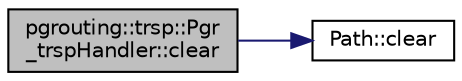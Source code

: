 digraph "pgrouting::trsp::Pgr_trspHandler::clear"
{
  edge [fontname="Helvetica",fontsize="10",labelfontname="Helvetica",labelfontsize="10"];
  node [fontname="Helvetica",fontsize="10",shape=record];
  rankdir="LR";
  Node1 [label="pgrouting::trsp::Pgr\l_trspHandler::clear",height=0.2,width=0.4,color="black", fillcolor="grey75", style="filled", fontcolor="black"];
  Node1 -> Node2 [color="midnightblue",fontsize="10",style="solid",fontname="Helvetica"];
  Node2 [label="Path::clear",height=0.2,width=0.4,color="black", fillcolor="white", style="filled",URL="$classPath.html#a3e94fc24f7c713442f3d52478d0772fb"];
}
